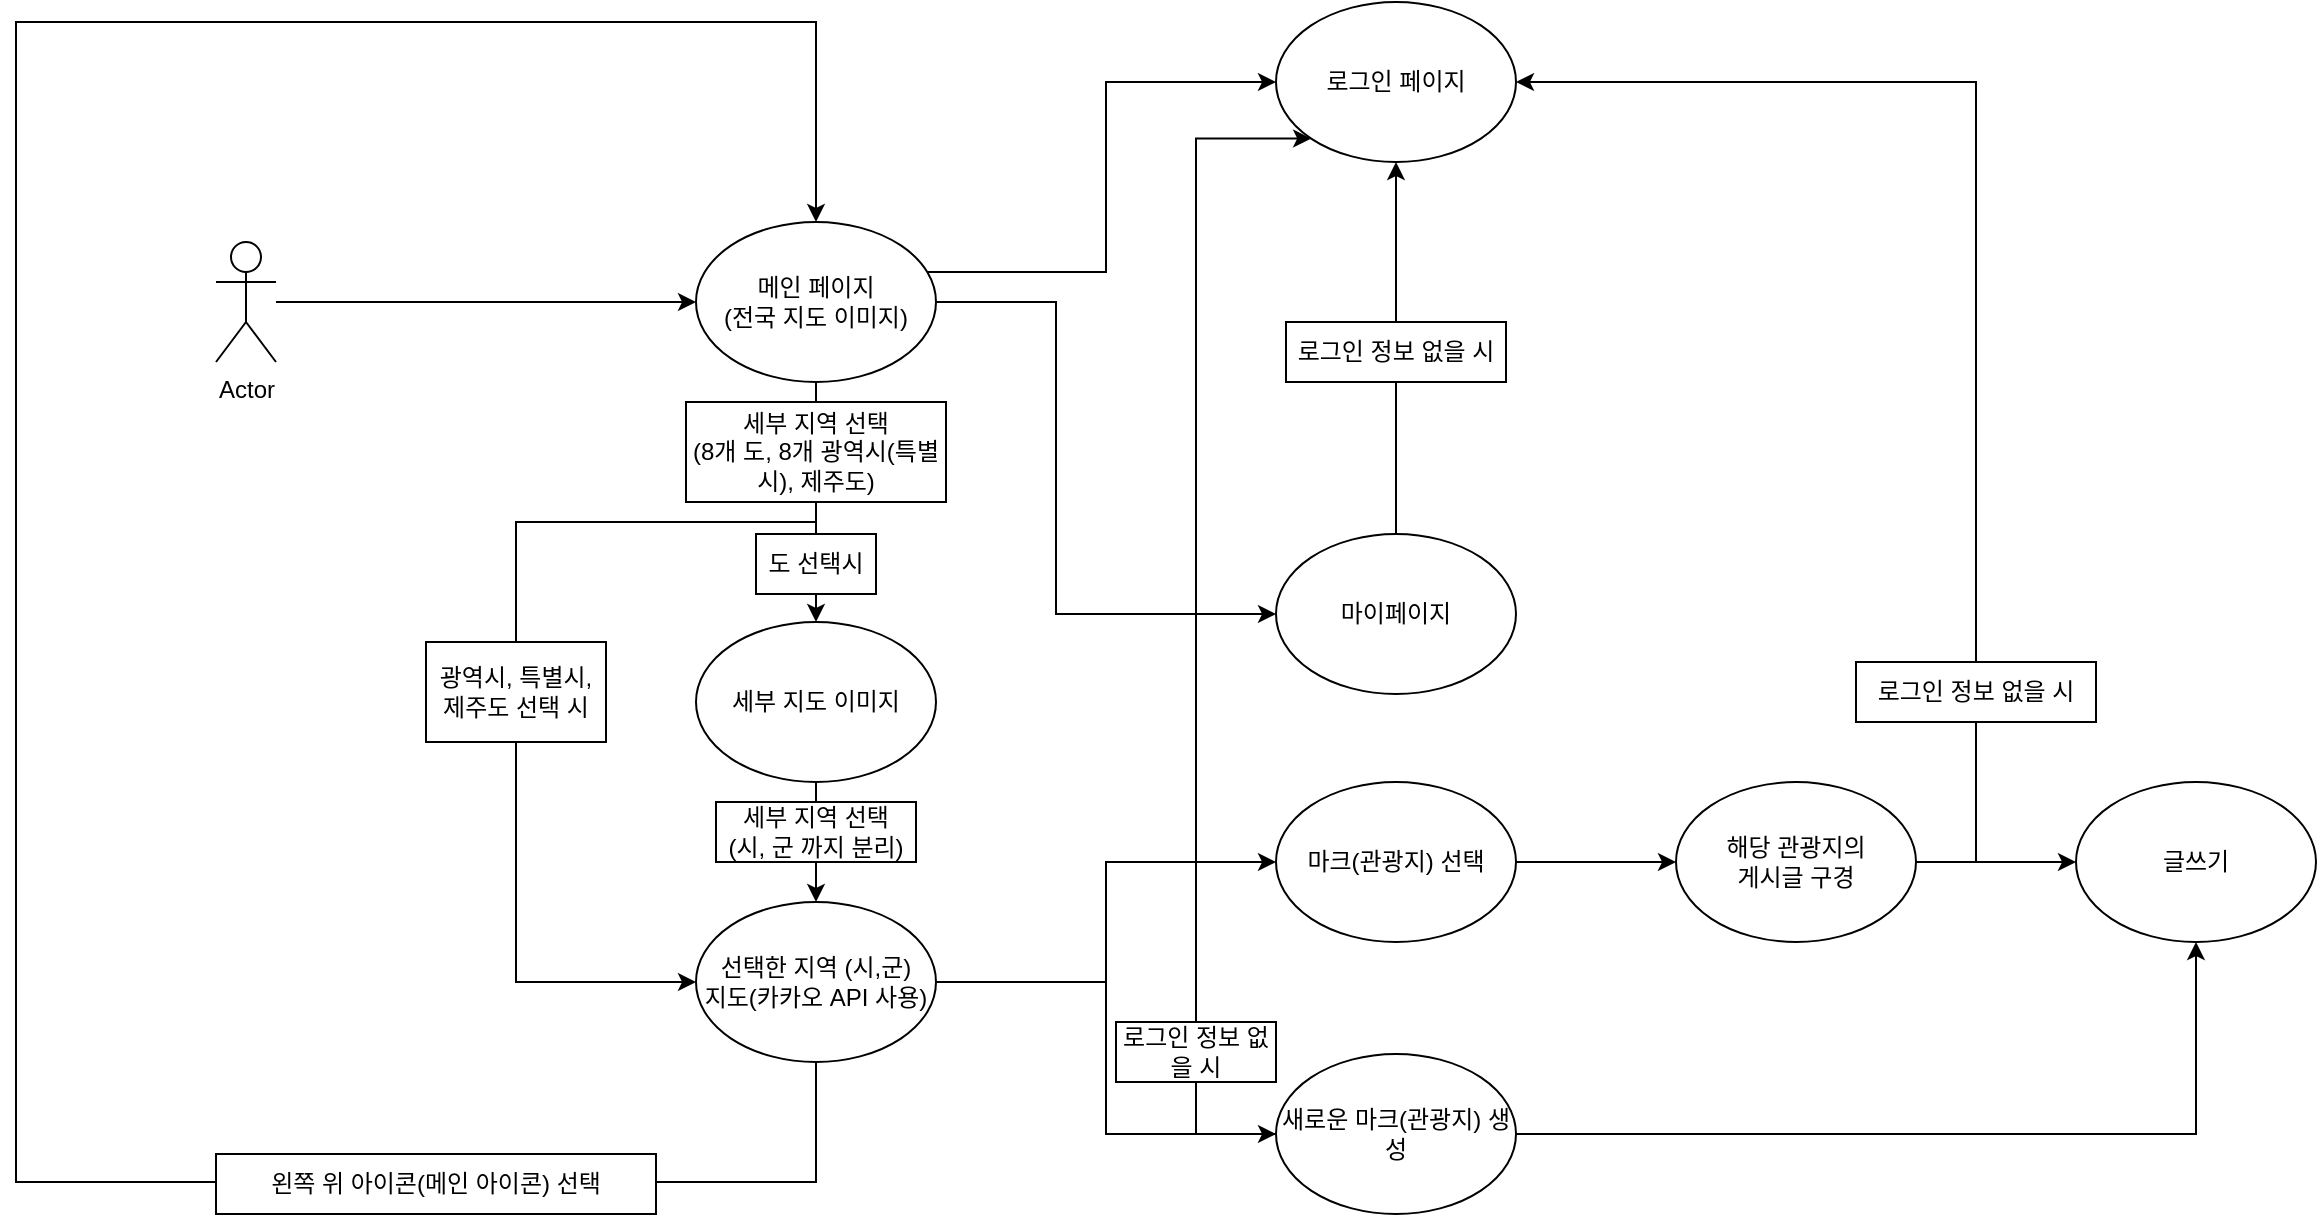 <mxfile version="21.3.6" type="device">
  <diagram name="페이지-1" id="NS8c8MpVSg3ALZJKuZtI">
    <mxGraphModel dx="1434" dy="731" grid="1" gridSize="10" guides="1" tooltips="1" connect="1" arrows="1" fold="1" page="1" pageScale="1" pageWidth="1654" pageHeight="2336" math="0" shadow="0">
      <root>
        <mxCell id="0" />
        <mxCell id="1" parent="0" />
        <mxCell id="4Xy0U8kn-G6CAsoUGtmP-65" style="edgeStyle=orthogonalEdgeStyle;rounded=0;orthogonalLoop=1;jettySize=auto;html=1;entryX=0;entryY=0.5;entryDx=0;entryDy=0;" edge="1" parent="1" source="4Xy0U8kn-G6CAsoUGtmP-51" target="4Xy0U8kn-G6CAsoUGtmP-52">
          <mxGeometry relative="1" as="geometry" />
        </mxCell>
        <mxCell id="4Xy0U8kn-G6CAsoUGtmP-51" value="Actor" style="shape=umlActor;verticalLabelPosition=bottom;verticalAlign=top;html=1;outlineConnect=0;" vertex="1" parent="1">
          <mxGeometry x="190" y="180" width="30" height="60" as="geometry" />
        </mxCell>
        <mxCell id="4Xy0U8kn-G6CAsoUGtmP-56" style="edgeStyle=orthogonalEdgeStyle;rounded=0;orthogonalLoop=1;jettySize=auto;html=1;entryX=0;entryY=0.5;entryDx=0;entryDy=0;exitX=0.95;exitY=0.313;exitDx=0;exitDy=0;exitPerimeter=0;" edge="1" parent="1" source="4Xy0U8kn-G6CAsoUGtmP-52" target="4Xy0U8kn-G6CAsoUGtmP-53">
          <mxGeometry relative="1" as="geometry" />
        </mxCell>
        <mxCell id="4Xy0U8kn-G6CAsoUGtmP-61" style="edgeStyle=orthogonalEdgeStyle;rounded=0;orthogonalLoop=1;jettySize=auto;html=1;" edge="1" parent="1" source="4Xy0U8kn-G6CAsoUGtmP-52" target="4Xy0U8kn-G6CAsoUGtmP-60">
          <mxGeometry relative="1" as="geometry" />
        </mxCell>
        <mxCell id="4Xy0U8kn-G6CAsoUGtmP-62" style="edgeStyle=orthogonalEdgeStyle;rounded=0;orthogonalLoop=1;jettySize=auto;html=1;exitX=1;exitY=0.5;exitDx=0;exitDy=0;entryX=0;entryY=0.5;entryDx=0;entryDy=0;" edge="1" parent="1" source="4Xy0U8kn-G6CAsoUGtmP-52" target="4Xy0U8kn-G6CAsoUGtmP-59">
          <mxGeometry relative="1" as="geometry">
            <Array as="points">
              <mxPoint x="610" y="210" />
              <mxPoint x="610" y="366" />
            </Array>
          </mxGeometry>
        </mxCell>
        <mxCell id="4Xy0U8kn-G6CAsoUGtmP-70" style="edgeStyle=orthogonalEdgeStyle;rounded=0;orthogonalLoop=1;jettySize=auto;html=1;entryX=0;entryY=0.5;entryDx=0;entryDy=0;" edge="1" parent="1" source="4Xy0U8kn-G6CAsoUGtmP-52" target="4Xy0U8kn-G6CAsoUGtmP-68">
          <mxGeometry relative="1" as="geometry">
            <Array as="points">
              <mxPoint x="490" y="320" />
              <mxPoint x="340" y="320" />
              <mxPoint x="340" y="550" />
            </Array>
          </mxGeometry>
        </mxCell>
        <mxCell id="4Xy0U8kn-G6CAsoUGtmP-52" value="메인 페이지&lt;br&gt;(전국 지도 이미지)" style="ellipse;whiteSpace=wrap;html=1;" vertex="1" parent="1">
          <mxGeometry x="430" y="170" width="120" height="80" as="geometry" />
        </mxCell>
        <mxCell id="4Xy0U8kn-G6CAsoUGtmP-53" value="로그인 페이지" style="ellipse;whiteSpace=wrap;html=1;" vertex="1" parent="1">
          <mxGeometry x="720" y="60" width="120" height="80" as="geometry" />
        </mxCell>
        <mxCell id="4Xy0U8kn-G6CAsoUGtmP-63" style="edgeStyle=orthogonalEdgeStyle;rounded=0;orthogonalLoop=1;jettySize=auto;html=1;entryX=0.5;entryY=1;entryDx=0;entryDy=0;exitX=0.5;exitY=0;exitDx=0;exitDy=0;" edge="1" parent="1" source="4Xy0U8kn-G6CAsoUGtmP-59" target="4Xy0U8kn-G6CAsoUGtmP-53">
          <mxGeometry relative="1" as="geometry" />
        </mxCell>
        <mxCell id="4Xy0U8kn-G6CAsoUGtmP-59" value="마이페이지" style="ellipse;whiteSpace=wrap;html=1;" vertex="1" parent="1">
          <mxGeometry x="720" y="326" width="120" height="80" as="geometry" />
        </mxCell>
        <mxCell id="4Xy0U8kn-G6CAsoUGtmP-67" style="edgeStyle=orthogonalEdgeStyle;rounded=0;orthogonalLoop=1;jettySize=auto;html=1;entryX=0.5;entryY=0;entryDx=0;entryDy=0;" edge="1" parent="1" source="4Xy0U8kn-G6CAsoUGtmP-60" target="4Xy0U8kn-G6CAsoUGtmP-68">
          <mxGeometry relative="1" as="geometry">
            <mxPoint x="490" y="500" as="targetPoint" />
          </mxGeometry>
        </mxCell>
        <mxCell id="4Xy0U8kn-G6CAsoUGtmP-60" value="세부 지도 이미지" style="ellipse;whiteSpace=wrap;html=1;" vertex="1" parent="1">
          <mxGeometry x="430" y="370" width="120" height="80" as="geometry" />
        </mxCell>
        <mxCell id="4Xy0U8kn-G6CAsoUGtmP-66" value="세부 지역 선택&lt;br&gt;(8개 도, 8개 광역시(특별시), 제주도)" style="text;html=1;strokeColor=default;fillColor=default;align=center;verticalAlign=middle;whiteSpace=wrap;rounded=0;" vertex="1" parent="1">
          <mxGeometry x="425" y="260" width="130" height="50" as="geometry" />
        </mxCell>
        <mxCell id="4Xy0U8kn-G6CAsoUGtmP-75" style="edgeStyle=orthogonalEdgeStyle;rounded=0;orthogonalLoop=1;jettySize=auto;html=1;entryX=0.5;entryY=0;entryDx=0;entryDy=0;exitX=0.5;exitY=1;exitDx=0;exitDy=0;" edge="1" parent="1" source="4Xy0U8kn-G6CAsoUGtmP-68" target="4Xy0U8kn-G6CAsoUGtmP-52">
          <mxGeometry relative="1" as="geometry">
            <Array as="points">
              <mxPoint x="490" y="650" />
              <mxPoint x="90" y="650" />
              <mxPoint x="90" y="70" />
              <mxPoint x="490" y="70" />
            </Array>
          </mxGeometry>
        </mxCell>
        <mxCell id="4Xy0U8kn-G6CAsoUGtmP-78" style="edgeStyle=orthogonalEdgeStyle;rounded=0;orthogonalLoop=1;jettySize=auto;html=1;entryX=0;entryY=0.5;entryDx=0;entryDy=0;" edge="1" parent="1" source="4Xy0U8kn-G6CAsoUGtmP-68" target="4Xy0U8kn-G6CAsoUGtmP-77">
          <mxGeometry relative="1" as="geometry" />
        </mxCell>
        <mxCell id="4Xy0U8kn-G6CAsoUGtmP-81" style="edgeStyle=orthogonalEdgeStyle;rounded=0;orthogonalLoop=1;jettySize=auto;html=1;entryX=0;entryY=0.5;entryDx=0;entryDy=0;" edge="1" parent="1" source="4Xy0U8kn-G6CAsoUGtmP-68" target="4Xy0U8kn-G6CAsoUGtmP-80">
          <mxGeometry relative="1" as="geometry" />
        </mxCell>
        <mxCell id="4Xy0U8kn-G6CAsoUGtmP-68" value="선택한 지역 (시,군) &lt;br&gt;지도(카카오 API 사용)" style="ellipse;whiteSpace=wrap;html=1;" vertex="1" parent="1">
          <mxGeometry x="430" y="510" width="120" height="80" as="geometry" />
        </mxCell>
        <mxCell id="4Xy0U8kn-G6CAsoUGtmP-69" value="세부 지역 선택&lt;br&gt;(시, 군 까지 분리)" style="text;html=1;strokeColor=default;fillColor=default;align=center;verticalAlign=middle;whiteSpace=wrap;rounded=0;" vertex="1" parent="1">
          <mxGeometry x="440" y="460" width="100" height="30" as="geometry" />
        </mxCell>
        <mxCell id="4Xy0U8kn-G6CAsoUGtmP-72" value="광역시, 특별시, 제주도 선택 시" style="text;html=1;strokeColor=default;fillColor=default;align=center;verticalAlign=middle;whiteSpace=wrap;rounded=0;" vertex="1" parent="1">
          <mxGeometry x="295" y="380" width="90" height="50" as="geometry" />
        </mxCell>
        <mxCell id="4Xy0U8kn-G6CAsoUGtmP-74" value="도 선택시" style="text;html=1;strokeColor=default;fillColor=default;align=center;verticalAlign=middle;whiteSpace=wrap;rounded=0;" vertex="1" parent="1">
          <mxGeometry x="460" y="326" width="60" height="30" as="geometry" />
        </mxCell>
        <mxCell id="4Xy0U8kn-G6CAsoUGtmP-76" value="왼쪽 위 아이콘(메인 아이콘) 선택" style="text;html=1;strokeColor=default;fillColor=default;align=center;verticalAlign=middle;whiteSpace=wrap;rounded=0;" vertex="1" parent="1">
          <mxGeometry x="190" y="636" width="220" height="30" as="geometry" />
        </mxCell>
        <mxCell id="4Xy0U8kn-G6CAsoUGtmP-84" value="" style="edgeStyle=orthogonalEdgeStyle;rounded=0;orthogonalLoop=1;jettySize=auto;html=1;" edge="1" parent="1" source="4Xy0U8kn-G6CAsoUGtmP-77" target="4Xy0U8kn-G6CAsoUGtmP-83">
          <mxGeometry relative="1" as="geometry" />
        </mxCell>
        <mxCell id="4Xy0U8kn-G6CAsoUGtmP-77" value="마크(관광지) 선택" style="ellipse;whiteSpace=wrap;html=1;" vertex="1" parent="1">
          <mxGeometry x="720" y="450" width="120" height="80" as="geometry" />
        </mxCell>
        <mxCell id="4Xy0U8kn-G6CAsoUGtmP-79" value="로그인 정보 없을 시" style="text;html=1;strokeColor=default;fillColor=default;align=center;verticalAlign=middle;whiteSpace=wrap;rounded=0;" vertex="1" parent="1">
          <mxGeometry x="725" y="220" width="110" height="30" as="geometry" />
        </mxCell>
        <mxCell id="4Xy0U8kn-G6CAsoUGtmP-90" style="edgeStyle=orthogonalEdgeStyle;rounded=0;orthogonalLoop=1;jettySize=auto;html=1;entryX=0;entryY=1;entryDx=0;entryDy=0;exitX=0;exitY=0.5;exitDx=0;exitDy=0;" edge="1" parent="1" source="4Xy0U8kn-G6CAsoUGtmP-80" target="4Xy0U8kn-G6CAsoUGtmP-53">
          <mxGeometry relative="1" as="geometry">
            <Array as="points">
              <mxPoint x="680" y="626" />
              <mxPoint x="680" y="128" />
            </Array>
          </mxGeometry>
        </mxCell>
        <mxCell id="4Xy0U8kn-G6CAsoUGtmP-93" style="edgeStyle=orthogonalEdgeStyle;rounded=0;orthogonalLoop=1;jettySize=auto;html=1;entryX=0.5;entryY=1;entryDx=0;entryDy=0;" edge="1" parent="1" source="4Xy0U8kn-G6CAsoUGtmP-80" target="4Xy0U8kn-G6CAsoUGtmP-85">
          <mxGeometry relative="1" as="geometry" />
        </mxCell>
        <mxCell id="4Xy0U8kn-G6CAsoUGtmP-80" value="새로운 마크(관광지) 생성" style="ellipse;whiteSpace=wrap;html=1;" vertex="1" parent="1">
          <mxGeometry x="720" y="586" width="120" height="80" as="geometry" />
        </mxCell>
        <mxCell id="4Xy0U8kn-G6CAsoUGtmP-86" value="" style="edgeStyle=orthogonalEdgeStyle;rounded=0;orthogonalLoop=1;jettySize=auto;html=1;" edge="1" parent="1" source="4Xy0U8kn-G6CAsoUGtmP-83" target="4Xy0U8kn-G6CAsoUGtmP-85">
          <mxGeometry relative="1" as="geometry" />
        </mxCell>
        <mxCell id="4Xy0U8kn-G6CAsoUGtmP-87" style="edgeStyle=orthogonalEdgeStyle;rounded=0;orthogonalLoop=1;jettySize=auto;html=1;entryX=1;entryY=0.5;entryDx=0;entryDy=0;" edge="1" parent="1" source="4Xy0U8kn-G6CAsoUGtmP-83" target="4Xy0U8kn-G6CAsoUGtmP-53">
          <mxGeometry relative="1" as="geometry">
            <Array as="points">
              <mxPoint x="1070" y="490" />
              <mxPoint x="1070" y="100" />
            </Array>
          </mxGeometry>
        </mxCell>
        <mxCell id="4Xy0U8kn-G6CAsoUGtmP-83" value="해당 관광지의 &lt;br&gt;게시글 구경" style="ellipse;whiteSpace=wrap;html=1;" vertex="1" parent="1">
          <mxGeometry x="920" y="450" width="120" height="80" as="geometry" />
        </mxCell>
        <mxCell id="4Xy0U8kn-G6CAsoUGtmP-85" value="글쓰기" style="ellipse;whiteSpace=wrap;html=1;" vertex="1" parent="1">
          <mxGeometry x="1120" y="450" width="120" height="80" as="geometry" />
        </mxCell>
        <mxCell id="4Xy0U8kn-G6CAsoUGtmP-88" value="로그인 정보 없을 시" style="text;html=1;strokeColor=default;fillColor=default;align=center;verticalAlign=middle;whiteSpace=wrap;rounded=0;" vertex="1" parent="1">
          <mxGeometry x="1010" y="390" width="120" height="30" as="geometry" />
        </mxCell>
        <mxCell id="4Xy0U8kn-G6CAsoUGtmP-92" value="로그인 정보 없을 시" style="text;html=1;strokeColor=default;fillColor=default;align=center;verticalAlign=middle;whiteSpace=wrap;rounded=0;" vertex="1" parent="1">
          <mxGeometry x="640" y="570" width="80" height="30" as="geometry" />
        </mxCell>
      </root>
    </mxGraphModel>
  </diagram>
</mxfile>
